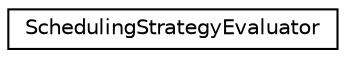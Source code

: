 digraph "Graphical Class Hierarchy"
{
  edge [fontname="Helvetica",fontsize="10",labelfontname="Helvetica",labelfontsize="10"];
  node [fontname="Helvetica",fontsize="10",shape=record];
  rankdir="LR";
  Node1 [label="SchedulingStrategyEvaluator",height=0.2,width=0.4,color="black", fillcolor="white", style="filled",URL="$d1/d09/a00077.html"];
}
